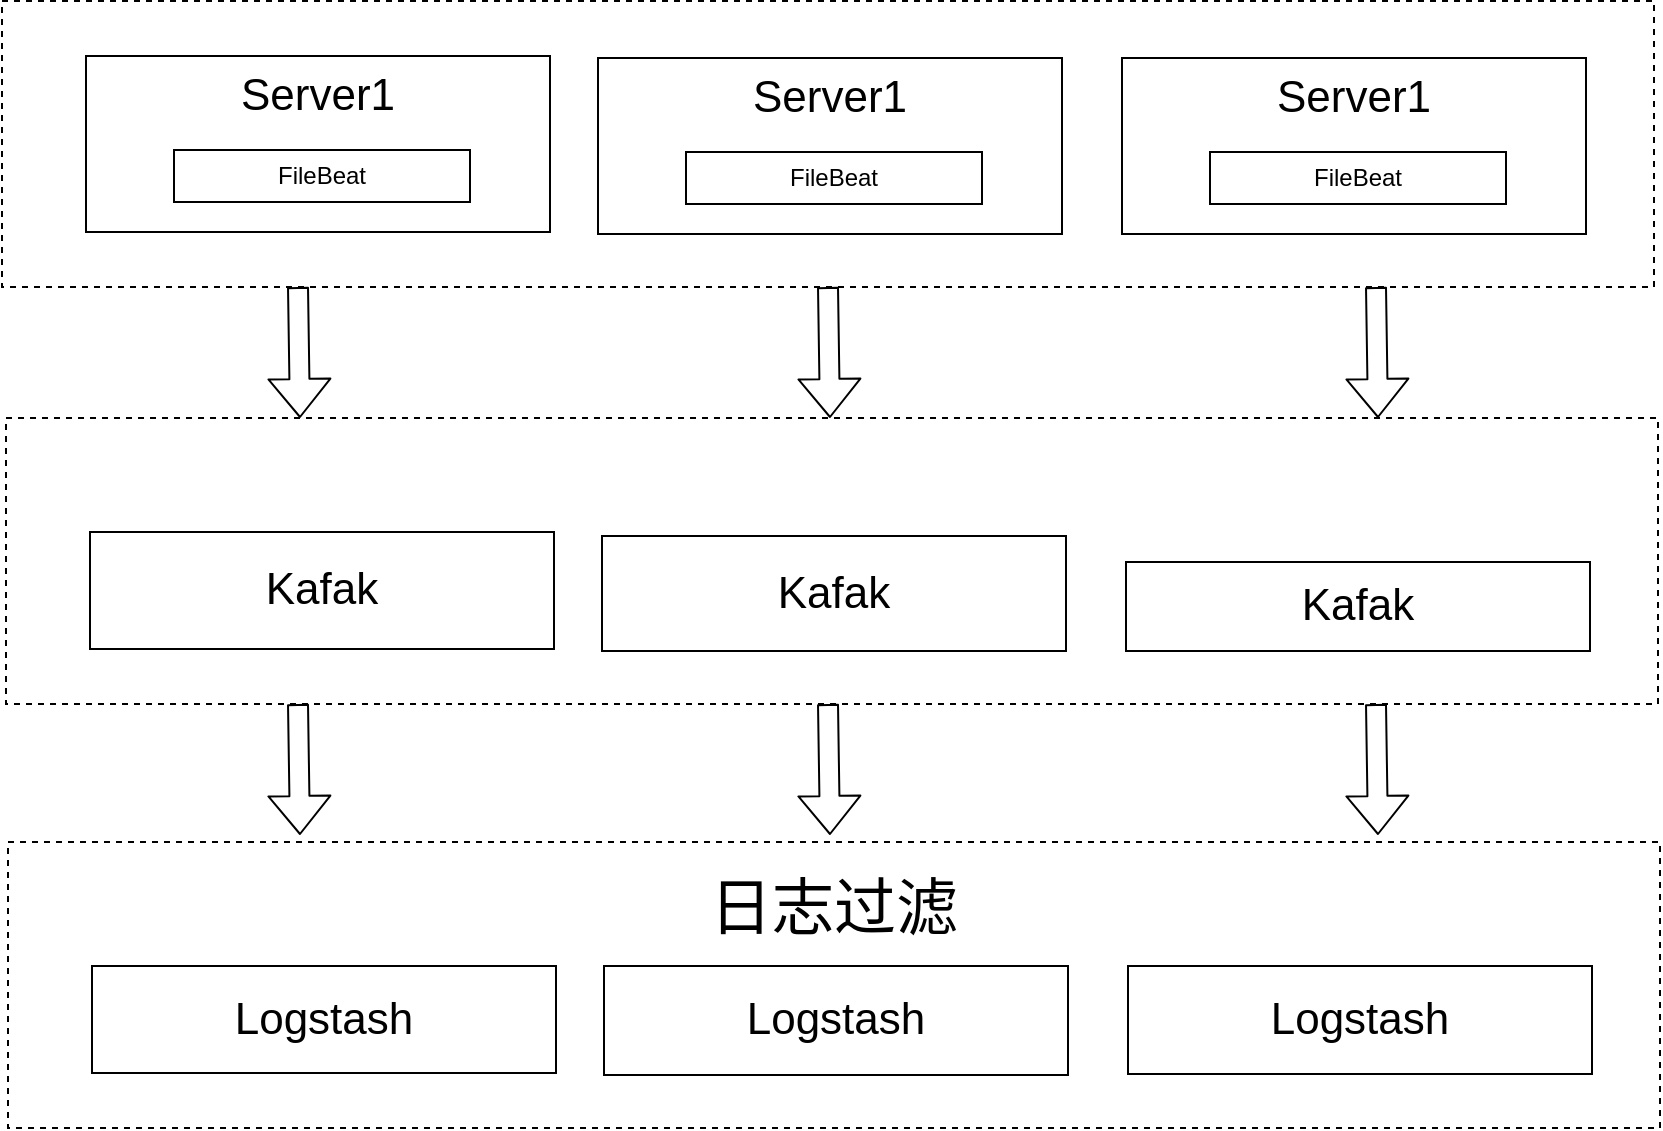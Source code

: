 <mxfile version="14.9.1" type="github">
  <diagram id="TARhbKKzNUPNuAWM8Tc2" name="Page-1">
    <mxGraphModel dx="1883" dy="909" grid="0" gridSize="10" guides="1" tooltips="1" connect="1" arrows="1" fold="1" page="0" pageScale="1" pageWidth="827" pageHeight="1169" math="0" shadow="0">
      <root>
        <mxCell id="0" />
        <mxCell id="1" parent="0" />
        <mxCell id="ySi8nhV5aFlIS1IFcl0L-35" value="" style="group" vertex="1" connectable="0" parent="1">
          <mxGeometry x="-260" y="259.5" width="826" height="143" as="geometry" />
        </mxCell>
        <mxCell id="ySi8nhV5aFlIS1IFcl0L-13" value="" style="rounded=0;whiteSpace=wrap;html=1;dashed=1;verticalAlign=top;" vertex="1" parent="ySi8nhV5aFlIS1IFcl0L-35">
          <mxGeometry width="826" height="143" as="geometry" />
        </mxCell>
        <mxCell id="ySi8nhV5aFlIS1IFcl0L-18" value="" style="group" vertex="1" connectable="0" parent="ySi8nhV5aFlIS1IFcl0L-35">
          <mxGeometry x="42" y="27.5" width="232" height="88" as="geometry" />
        </mxCell>
        <mxCell id="ySi8nhV5aFlIS1IFcl0L-16" value="&lt;font style=&quot;font-size: 22px&quot;&gt;Server1&lt;/font&gt;" style="rounded=0;whiteSpace=wrap;html=1;verticalAlign=top;" vertex="1" parent="ySi8nhV5aFlIS1IFcl0L-18">
          <mxGeometry width="232" height="88" as="geometry" />
        </mxCell>
        <mxCell id="ySi8nhV5aFlIS1IFcl0L-17" value="FileBeat" style="rounded=0;whiteSpace=wrap;html=1;fillColor=#ffffff;" vertex="1" parent="ySi8nhV5aFlIS1IFcl0L-18">
          <mxGeometry x="44" y="47" width="148" height="26" as="geometry" />
        </mxCell>
        <mxCell id="ySi8nhV5aFlIS1IFcl0L-19" value="" style="group" vertex="1" connectable="0" parent="ySi8nhV5aFlIS1IFcl0L-35">
          <mxGeometry x="298" y="28.5" width="232" height="88" as="geometry" />
        </mxCell>
        <mxCell id="ySi8nhV5aFlIS1IFcl0L-20" value="&lt;font style=&quot;font-size: 22px&quot;&gt;Server1&lt;/font&gt;" style="rounded=0;whiteSpace=wrap;html=1;verticalAlign=top;" vertex="1" parent="ySi8nhV5aFlIS1IFcl0L-19">
          <mxGeometry width="232" height="88" as="geometry" />
        </mxCell>
        <mxCell id="ySi8nhV5aFlIS1IFcl0L-21" value="FileBeat" style="rounded=0;whiteSpace=wrap;html=1;fillColor=#ffffff;" vertex="1" parent="ySi8nhV5aFlIS1IFcl0L-19">
          <mxGeometry x="44" y="47" width="148" height="26" as="geometry" />
        </mxCell>
        <mxCell id="ySi8nhV5aFlIS1IFcl0L-22" value="" style="group" vertex="1" connectable="0" parent="ySi8nhV5aFlIS1IFcl0L-35">
          <mxGeometry x="560" y="28.5" width="232" height="88" as="geometry" />
        </mxCell>
        <mxCell id="ySi8nhV5aFlIS1IFcl0L-23" value="&lt;font style=&quot;font-size: 22px&quot;&gt;Server1&lt;/font&gt;" style="rounded=0;whiteSpace=wrap;html=1;verticalAlign=top;" vertex="1" parent="ySi8nhV5aFlIS1IFcl0L-22">
          <mxGeometry width="232" height="88" as="geometry" />
        </mxCell>
        <mxCell id="ySi8nhV5aFlIS1IFcl0L-24" value="FileBeat" style="rounded=0;whiteSpace=wrap;html=1;fillColor=#ffffff;" vertex="1" parent="ySi8nhV5aFlIS1IFcl0L-22">
          <mxGeometry x="44" y="47" width="148" height="26" as="geometry" />
        </mxCell>
        <mxCell id="ySi8nhV5aFlIS1IFcl0L-36" value="g" style="group;verticalAlign=middle;" vertex="1" connectable="0" parent="1">
          <mxGeometry x="-258" y="468" width="826" height="143" as="geometry" />
        </mxCell>
        <mxCell id="ySi8nhV5aFlIS1IFcl0L-37" value="" style="rounded=0;whiteSpace=wrap;html=1;dashed=1;verticalAlign=top;" vertex="1" parent="ySi8nhV5aFlIS1IFcl0L-36">
          <mxGeometry width="826" height="143" as="geometry" />
        </mxCell>
        <mxCell id="ySi8nhV5aFlIS1IFcl0L-41" value="" style="group;verticalAlign=middle;" vertex="1" connectable="0" parent="ySi8nhV5aFlIS1IFcl0L-36">
          <mxGeometry x="298" y="59" width="232" height="57.5" as="geometry" />
        </mxCell>
        <mxCell id="ySi8nhV5aFlIS1IFcl0L-42" value="&lt;span style=&quot;font-size: 22px&quot;&gt;Kafak&lt;/span&gt;" style="rounded=0;whiteSpace=wrap;html=1;verticalAlign=middle;" vertex="1" parent="ySi8nhV5aFlIS1IFcl0L-41">
          <mxGeometry width="232" height="57.5" as="geometry" />
        </mxCell>
        <mxCell id="ySi8nhV5aFlIS1IFcl0L-44" value="" style="group;verticalAlign=middle;" vertex="1" connectable="0" parent="ySi8nhV5aFlIS1IFcl0L-36">
          <mxGeometry x="560" y="72" width="232" height="44.5" as="geometry" />
        </mxCell>
        <mxCell id="ySi8nhV5aFlIS1IFcl0L-45" value="&lt;span style=&quot;font-size: 22px&quot;&gt;Kafak&lt;/span&gt;" style="rounded=0;whiteSpace=wrap;html=1;verticalAlign=middle;" vertex="1" parent="ySi8nhV5aFlIS1IFcl0L-44">
          <mxGeometry width="232" height="44.5" as="geometry" />
        </mxCell>
        <mxCell id="ySi8nhV5aFlIS1IFcl0L-39" value="&lt;font style=&quot;font-size: 22px&quot;&gt;Kafak&lt;/font&gt;" style="rounded=0;whiteSpace=wrap;html=1;verticalAlign=middle;" vertex="1" parent="ySi8nhV5aFlIS1IFcl0L-36">
          <mxGeometry x="42" y="57" width="232" height="58.5" as="geometry" />
        </mxCell>
        <mxCell id="ySi8nhV5aFlIS1IFcl0L-47" value="" style="shape=flexArrow;endArrow=classic;html=1;exitX=0.5;exitY=1;exitDx=0;exitDy=0;strokeWidth=1;" edge="1" parent="1" source="ySi8nhV5aFlIS1IFcl0L-13">
          <mxGeometry width="50" height="50" relative="1" as="geometry">
            <mxPoint x="98" y="458" as="sourcePoint" />
            <mxPoint x="154" y="468" as="targetPoint" />
          </mxGeometry>
        </mxCell>
        <mxCell id="ySi8nhV5aFlIS1IFcl0L-50" value="" style="shape=flexArrow;endArrow=classic;html=1;exitX=0.5;exitY=1;exitDx=0;exitDy=0;strokeWidth=1;" edge="1" parent="1">
          <mxGeometry width="50" height="50" relative="1" as="geometry">
            <mxPoint x="-112" y="402.5" as="sourcePoint" />
            <mxPoint x="-111" y="468" as="targetPoint" />
          </mxGeometry>
        </mxCell>
        <mxCell id="ySi8nhV5aFlIS1IFcl0L-51" value="" style="shape=flexArrow;endArrow=classic;html=1;exitX=0.5;exitY=1;exitDx=0;exitDy=0;strokeWidth=1;" edge="1" parent="1">
          <mxGeometry width="50" height="50" relative="1" as="geometry">
            <mxPoint x="427" y="402.5" as="sourcePoint" />
            <mxPoint x="428" y="468.0" as="targetPoint" />
          </mxGeometry>
        </mxCell>
        <mxCell id="ySi8nhV5aFlIS1IFcl0L-56" value="g" style="group;verticalAlign=middle;" vertex="1" connectable="0" parent="1">
          <mxGeometry x="-257" y="680" width="826" height="143" as="geometry" />
        </mxCell>
        <mxCell id="ySi8nhV5aFlIS1IFcl0L-57" value="" style="rounded=0;whiteSpace=wrap;html=1;dashed=1;verticalAlign=top;" vertex="1" parent="ySi8nhV5aFlIS1IFcl0L-56">
          <mxGeometry width="826" height="143" as="geometry" />
        </mxCell>
        <mxCell id="ySi8nhV5aFlIS1IFcl0L-62" value="&lt;font style=&quot;font-size: 22px&quot;&gt;Logstash&lt;/font&gt;" style="rounded=0;whiteSpace=wrap;html=1;verticalAlign=middle;fontStyle=0;container=0;" vertex="1" parent="ySi8nhV5aFlIS1IFcl0L-56">
          <mxGeometry x="42" y="62" width="232" height="53.5" as="geometry" />
        </mxCell>
        <mxCell id="ySi8nhV5aFlIS1IFcl0L-59" value="&lt;span style=&quot;font-size: 22px&quot;&gt;Logstash&lt;/span&gt;" style="rounded=0;whiteSpace=wrap;html=1;verticalAlign=middle;fontStyle=0;container=0;" vertex="1" parent="ySi8nhV5aFlIS1IFcl0L-56">
          <mxGeometry x="298" y="62" width="232" height="54.5" as="geometry" />
        </mxCell>
        <mxCell id="ySi8nhV5aFlIS1IFcl0L-61" value="&lt;span style=&quot;font-size: 22px&quot;&gt;Logstash&lt;/span&gt;" style="rounded=0;whiteSpace=wrap;html=1;verticalAlign=middle;fontStyle=0;container=0;" vertex="1" parent="ySi8nhV5aFlIS1IFcl0L-56">
          <mxGeometry x="560" y="62" width="232" height="54" as="geometry" />
        </mxCell>
        <mxCell id="ySi8nhV5aFlIS1IFcl0L-66" value="&lt;font style=&quot;font-size: 31px&quot;&gt;日志过滤&lt;/font&gt;" style="text;html=1;strokeColor=none;fillColor=none;align=center;verticalAlign=middle;whiteSpace=wrap;rounded=0;" vertex="1" parent="ySi8nhV5aFlIS1IFcl0L-56">
          <mxGeometry x="318" y="16" width="190" height="33" as="geometry" />
        </mxCell>
        <mxCell id="ySi8nhV5aFlIS1IFcl0L-63" value="" style="shape=flexArrow;endArrow=classic;html=1;exitX=0.5;exitY=1;exitDx=0;exitDy=0;strokeWidth=1;" edge="1" parent="1">
          <mxGeometry width="50" height="50" relative="1" as="geometry">
            <mxPoint x="153.0" y="611" as="sourcePoint" />
            <mxPoint x="154" y="676.5" as="targetPoint" />
          </mxGeometry>
        </mxCell>
        <mxCell id="ySi8nhV5aFlIS1IFcl0L-64" value="" style="shape=flexArrow;endArrow=classic;html=1;exitX=0.5;exitY=1;exitDx=0;exitDy=0;strokeWidth=1;" edge="1" parent="1">
          <mxGeometry width="50" height="50" relative="1" as="geometry">
            <mxPoint x="-112.0" y="611" as="sourcePoint" />
            <mxPoint x="-111" y="676.5" as="targetPoint" />
          </mxGeometry>
        </mxCell>
        <mxCell id="ySi8nhV5aFlIS1IFcl0L-65" value="" style="shape=flexArrow;endArrow=classic;html=1;exitX=0.5;exitY=1;exitDx=0;exitDy=0;strokeWidth=1;" edge="1" parent="1">
          <mxGeometry width="50" height="50" relative="1" as="geometry">
            <mxPoint x="427" y="611" as="sourcePoint" />
            <mxPoint x="428" y="676.5" as="targetPoint" />
          </mxGeometry>
        </mxCell>
      </root>
    </mxGraphModel>
  </diagram>
</mxfile>
